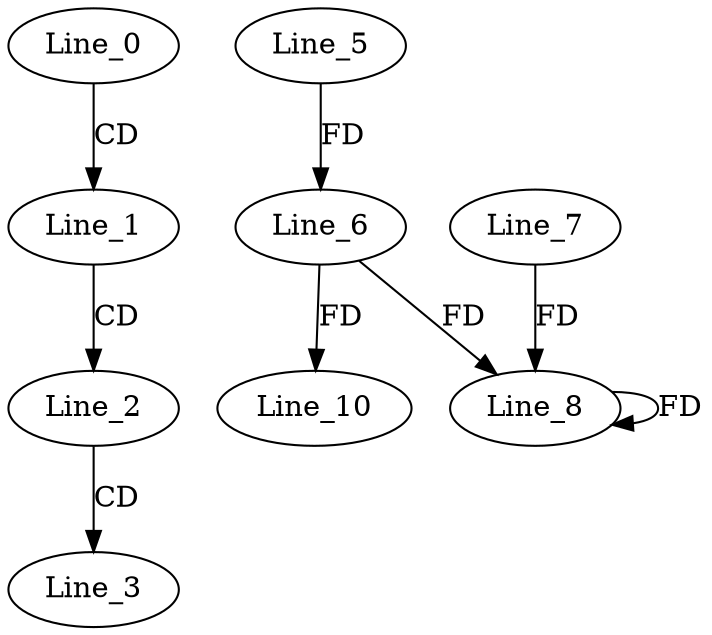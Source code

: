 digraph G {
  Line_0;
  Line_1;
  Line_2;
  Line_3;
  Line_5;
  Line_6;
  Line_8;
  Line_7;
  Line_8;
  Line_6;
  Line_10;
  Line_0 -> Line_1 [ label="CD" ];
  Line_1 -> Line_2 [ label="CD" ];
  Line_2 -> Line_3 [ label="CD" ];
  Line_5 -> Line_6 [ label="FD" ];
  Line_8 -> Line_8 [ label="FD" ];
  Line_7 -> Line_8 [ label="FD" ];
  Line_6 -> Line_8 [ label="FD" ];
  Line_6 -> Line_10 [ label="FD" ];
}
